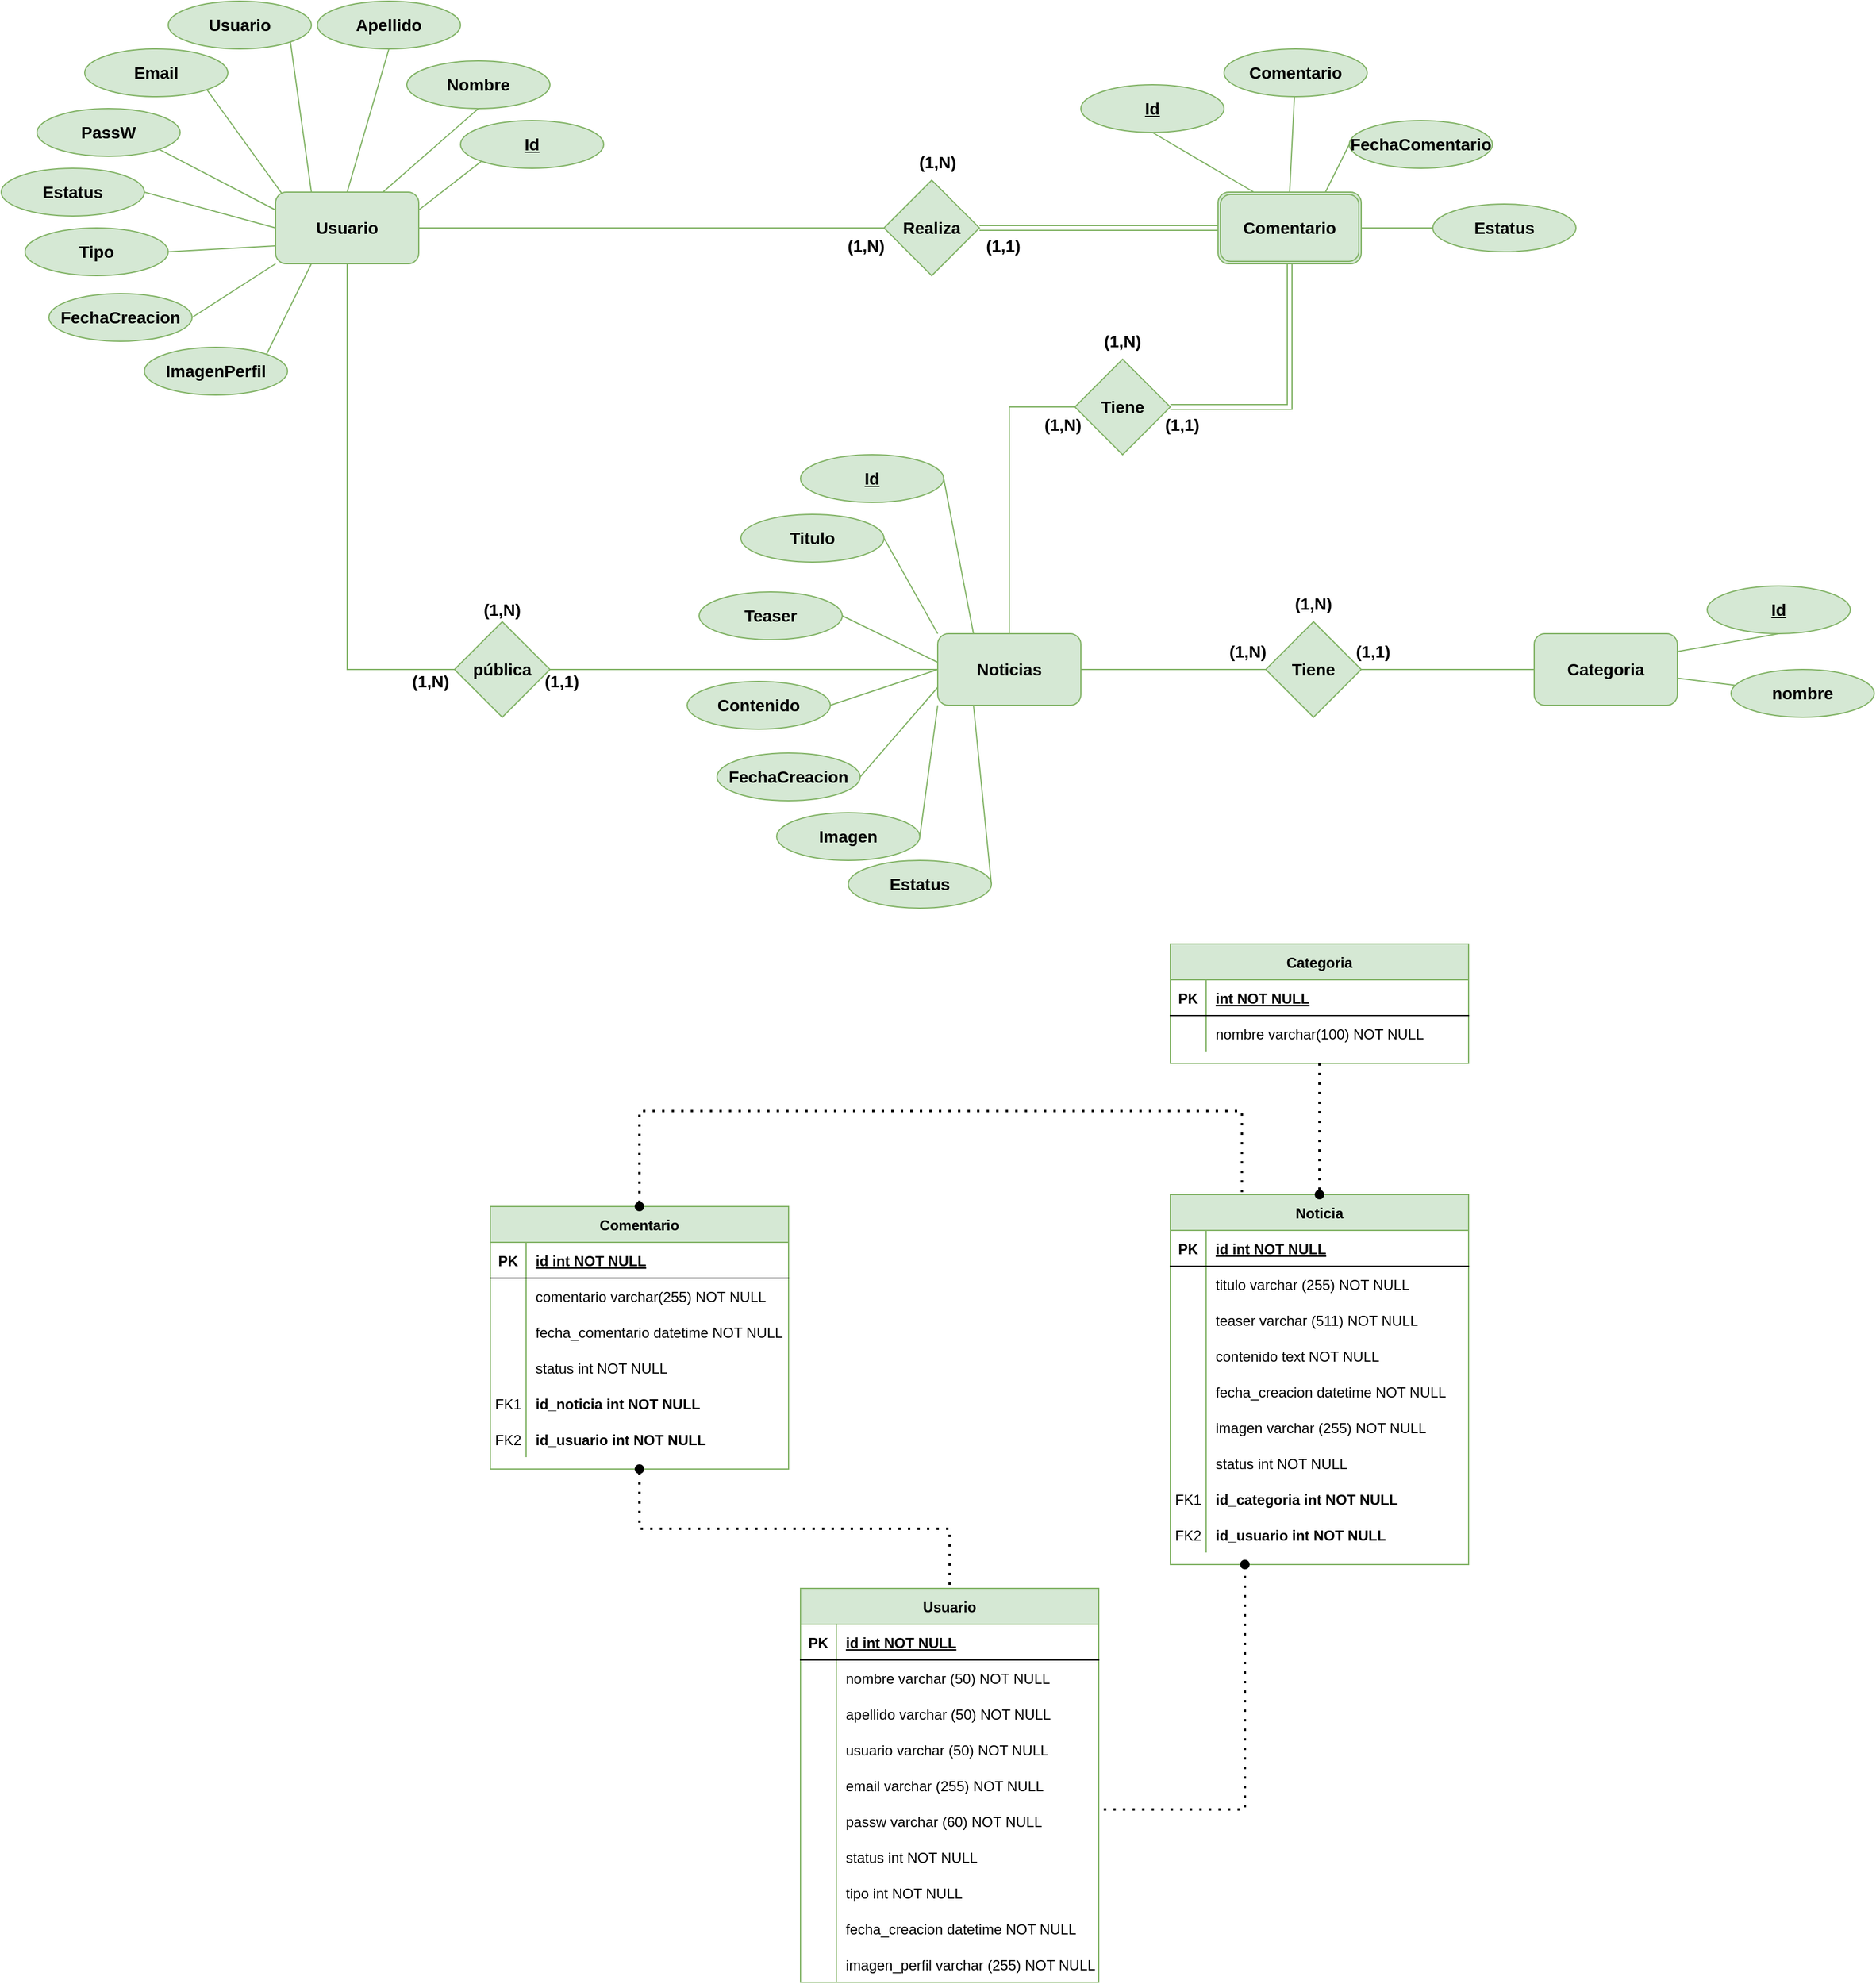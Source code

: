 <mxfile version="20.6.0" type="github">
  <diagram id="yN6iOvYe5Qdf1nTJ3J4i" name="Página-1">
    <mxGraphModel dx="3122" dy="1862" grid="1" gridSize="10" guides="1" tooltips="1" connect="1" arrows="1" fold="1" page="1" pageScale="1" pageWidth="850" pageHeight="1100" math="0" shadow="0" extFonts="Permanent Marker^https://fonts.googleapis.com/css?family=Permanent+Marker">
      <root>
        <mxCell id="0" />
        <mxCell id="1" parent="0" />
        <mxCell id="peJY58UMKQyecSpsiy6I-1" value="Comentario" style="shape=table;startSize=30;container=1;collapsible=1;childLayout=tableLayout;fixedRows=1;rowLines=0;fontStyle=1;align=center;resizeLast=1;fillColor=#d5e8d4;strokeColor=#82b366;" parent="1" vertex="1">
          <mxGeometry x="-490" y="10" width="250" height="220" as="geometry" />
        </mxCell>
        <mxCell id="peJY58UMKQyecSpsiy6I-2" value="" style="shape=partialRectangle;collapsible=0;dropTarget=0;pointerEvents=0;fillColor=none;points=[[0,0.5],[1,0.5]];portConstraint=eastwest;top=0;left=0;right=0;bottom=1;" parent="peJY58UMKQyecSpsiy6I-1" vertex="1">
          <mxGeometry y="30" width="250" height="30" as="geometry" />
        </mxCell>
        <mxCell id="peJY58UMKQyecSpsiy6I-3" value="PK" style="shape=partialRectangle;overflow=hidden;connectable=0;fillColor=none;top=0;left=0;bottom=0;right=0;fontStyle=1;" parent="peJY58UMKQyecSpsiy6I-2" vertex="1">
          <mxGeometry width="30" height="30" as="geometry">
            <mxRectangle width="30" height="30" as="alternateBounds" />
          </mxGeometry>
        </mxCell>
        <mxCell id="peJY58UMKQyecSpsiy6I-4" value="id int NOT NULL " style="shape=partialRectangle;overflow=hidden;connectable=0;fillColor=none;top=0;left=0;bottom=0;right=0;align=left;spacingLeft=6;fontStyle=5;" parent="peJY58UMKQyecSpsiy6I-2" vertex="1">
          <mxGeometry x="30" width="220" height="30" as="geometry">
            <mxRectangle width="220" height="30" as="alternateBounds" />
          </mxGeometry>
        </mxCell>
        <mxCell id="peJY58UMKQyecSpsiy6I-5" value="" style="shape=partialRectangle;collapsible=0;dropTarget=0;pointerEvents=0;fillColor=none;points=[[0,0.5],[1,0.5]];portConstraint=eastwest;top=0;left=0;right=0;bottom=0;" parent="peJY58UMKQyecSpsiy6I-1" vertex="1">
          <mxGeometry y="60" width="250" height="30" as="geometry" />
        </mxCell>
        <mxCell id="peJY58UMKQyecSpsiy6I-6" value="" style="shape=partialRectangle;overflow=hidden;connectable=0;fillColor=none;top=0;left=0;bottom=0;right=0;" parent="peJY58UMKQyecSpsiy6I-5" vertex="1">
          <mxGeometry width="30" height="30" as="geometry">
            <mxRectangle width="30" height="30" as="alternateBounds" />
          </mxGeometry>
        </mxCell>
        <mxCell id="peJY58UMKQyecSpsiy6I-7" value="comentario varchar(255) NOT NULL" style="shape=partialRectangle;overflow=hidden;connectable=0;fillColor=none;top=0;left=0;bottom=0;right=0;align=left;spacingLeft=6;" parent="peJY58UMKQyecSpsiy6I-5" vertex="1">
          <mxGeometry x="30" width="220" height="30" as="geometry">
            <mxRectangle width="220" height="30" as="alternateBounds" />
          </mxGeometry>
        </mxCell>
        <mxCell id="peJY58UMKQyecSpsiy6I-8" value="" style="shape=partialRectangle;collapsible=0;dropTarget=0;pointerEvents=0;fillColor=none;points=[[0,0.5],[1,0.5]];portConstraint=eastwest;top=0;left=0;right=0;bottom=0;" parent="peJY58UMKQyecSpsiy6I-1" vertex="1">
          <mxGeometry y="90" width="250" height="30" as="geometry" />
        </mxCell>
        <mxCell id="peJY58UMKQyecSpsiy6I-9" value="" style="shape=partialRectangle;overflow=hidden;connectable=0;fillColor=none;top=0;left=0;bottom=0;right=0;" parent="peJY58UMKQyecSpsiy6I-8" vertex="1">
          <mxGeometry width="30" height="30" as="geometry">
            <mxRectangle width="30" height="30" as="alternateBounds" />
          </mxGeometry>
        </mxCell>
        <mxCell id="peJY58UMKQyecSpsiy6I-10" value="fecha_comentario datetime NOT NULL" style="shape=partialRectangle;overflow=hidden;connectable=0;fillColor=none;top=0;left=0;bottom=0;right=0;align=left;spacingLeft=6;" parent="peJY58UMKQyecSpsiy6I-8" vertex="1">
          <mxGeometry x="30" width="220" height="30" as="geometry">
            <mxRectangle width="220" height="30" as="alternateBounds" />
          </mxGeometry>
        </mxCell>
        <mxCell id="peJY58UMKQyecSpsiy6I-11" value="" style="shape=partialRectangle;collapsible=0;dropTarget=0;pointerEvents=0;fillColor=none;points=[[0,0.5],[1,0.5]];portConstraint=eastwest;top=0;left=0;right=0;bottom=0;" parent="peJY58UMKQyecSpsiy6I-1" vertex="1">
          <mxGeometry y="120" width="250" height="30" as="geometry" />
        </mxCell>
        <mxCell id="peJY58UMKQyecSpsiy6I-12" value="" style="shape=partialRectangle;overflow=hidden;connectable=0;fillColor=none;top=0;left=0;bottom=0;right=0;" parent="peJY58UMKQyecSpsiy6I-11" vertex="1">
          <mxGeometry width="30" height="30" as="geometry">
            <mxRectangle width="30" height="30" as="alternateBounds" />
          </mxGeometry>
        </mxCell>
        <mxCell id="peJY58UMKQyecSpsiy6I-13" value="status int NOT NULL" style="shape=partialRectangle;overflow=hidden;connectable=0;fillColor=none;top=0;left=0;bottom=0;right=0;align=left;spacingLeft=6;" parent="peJY58UMKQyecSpsiy6I-11" vertex="1">
          <mxGeometry x="30" width="220" height="30" as="geometry">
            <mxRectangle width="220" height="30" as="alternateBounds" />
          </mxGeometry>
        </mxCell>
        <mxCell id="peJY58UMKQyecSpsiy6I-14" value="" style="shape=partialRectangle;collapsible=0;dropTarget=0;pointerEvents=0;fillColor=none;points=[[0,0.5],[1,0.5]];portConstraint=eastwest;top=0;left=0;right=0;bottom=0;" parent="peJY58UMKQyecSpsiy6I-1" vertex="1">
          <mxGeometry y="150" width="250" height="30" as="geometry" />
        </mxCell>
        <mxCell id="peJY58UMKQyecSpsiy6I-15" value="" style="shape=partialRectangle;overflow=hidden;connectable=0;fillColor=none;top=0;left=0;bottom=0;right=0;" parent="peJY58UMKQyecSpsiy6I-14" vertex="1">
          <mxGeometry width="30" height="30" as="geometry">
            <mxRectangle width="30" height="30" as="alternateBounds" />
          </mxGeometry>
        </mxCell>
        <mxCell id="peJY58UMKQyecSpsiy6I-16" value="id_noticia int NOT NULL" style="shape=partialRectangle;overflow=hidden;connectable=0;fillColor=none;top=0;left=0;bottom=0;right=0;align=left;spacingLeft=6;fontStyle=1" parent="peJY58UMKQyecSpsiy6I-14" vertex="1">
          <mxGeometry x="30" width="220" height="30" as="geometry">
            <mxRectangle width="220" height="30" as="alternateBounds" />
          </mxGeometry>
        </mxCell>
        <mxCell id="peJY58UMKQyecSpsiy6I-17" value="" style="shape=partialRectangle;collapsible=0;dropTarget=0;pointerEvents=0;fillColor=none;points=[[0,0.5],[1,0.5]];portConstraint=eastwest;top=0;left=0;right=0;bottom=0;" parent="peJY58UMKQyecSpsiy6I-1" vertex="1">
          <mxGeometry y="180" width="250" height="30" as="geometry" />
        </mxCell>
        <mxCell id="peJY58UMKQyecSpsiy6I-18" value="" style="shape=partialRectangle;overflow=hidden;connectable=0;fillColor=none;top=0;left=0;bottom=0;right=0;" parent="peJY58UMKQyecSpsiy6I-17" vertex="1">
          <mxGeometry width="30" height="30" as="geometry">
            <mxRectangle width="30" height="30" as="alternateBounds" />
          </mxGeometry>
        </mxCell>
        <mxCell id="peJY58UMKQyecSpsiy6I-19" value="id_usuario int NOT NULL" style="shape=partialRectangle;overflow=hidden;connectable=0;fillColor=none;top=0;left=0;bottom=0;right=0;align=left;spacingLeft=6;fontStyle=1" parent="peJY58UMKQyecSpsiy6I-17" vertex="1">
          <mxGeometry x="30" width="220" height="30" as="geometry">
            <mxRectangle width="220" height="30" as="alternateBounds" />
          </mxGeometry>
        </mxCell>
        <mxCell id="peJY58UMKQyecSpsiy6I-20" value="Noticia" style="shape=table;startSize=30;container=1;collapsible=1;childLayout=tableLayout;fixedRows=1;rowLines=0;fontStyle=1;align=center;resizeLast=1;fillColor=#d5e8d4;strokeColor=#82b366;" parent="1" vertex="1">
          <mxGeometry x="80" width="250" height="310" as="geometry" />
        </mxCell>
        <mxCell id="peJY58UMKQyecSpsiy6I-21" value="" style="shape=partialRectangle;collapsible=0;dropTarget=0;pointerEvents=0;fillColor=none;points=[[0,0.5],[1,0.5]];portConstraint=eastwest;top=0;left=0;right=0;bottom=1;" parent="peJY58UMKQyecSpsiy6I-20" vertex="1">
          <mxGeometry y="30" width="250" height="30" as="geometry" />
        </mxCell>
        <mxCell id="peJY58UMKQyecSpsiy6I-22" value="PK" style="shape=partialRectangle;overflow=hidden;connectable=0;fillColor=none;top=0;left=0;bottom=0;right=0;fontStyle=1;" parent="peJY58UMKQyecSpsiy6I-21" vertex="1">
          <mxGeometry width="30" height="30" as="geometry">
            <mxRectangle width="30" height="30" as="alternateBounds" />
          </mxGeometry>
        </mxCell>
        <mxCell id="peJY58UMKQyecSpsiy6I-23" value="id int NOT NULL " style="shape=partialRectangle;overflow=hidden;connectable=0;fillColor=none;top=0;left=0;bottom=0;right=0;align=left;spacingLeft=6;fontStyle=5;" parent="peJY58UMKQyecSpsiy6I-21" vertex="1">
          <mxGeometry x="30" width="220" height="30" as="geometry">
            <mxRectangle width="220" height="30" as="alternateBounds" />
          </mxGeometry>
        </mxCell>
        <mxCell id="peJY58UMKQyecSpsiy6I-24" value="" style="shape=partialRectangle;collapsible=0;dropTarget=0;pointerEvents=0;fillColor=none;points=[[0,0.5],[1,0.5]];portConstraint=eastwest;top=0;left=0;right=0;bottom=0;" parent="peJY58UMKQyecSpsiy6I-20" vertex="1">
          <mxGeometry y="60" width="250" height="30" as="geometry" />
        </mxCell>
        <mxCell id="peJY58UMKQyecSpsiy6I-25" value="" style="shape=partialRectangle;overflow=hidden;connectable=0;fillColor=none;top=0;left=0;bottom=0;right=0;" parent="peJY58UMKQyecSpsiy6I-24" vertex="1">
          <mxGeometry width="30" height="30" as="geometry">
            <mxRectangle width="30" height="30" as="alternateBounds" />
          </mxGeometry>
        </mxCell>
        <mxCell id="peJY58UMKQyecSpsiy6I-26" value="titulo varchar (255) NOT NULL" style="shape=partialRectangle;overflow=hidden;connectable=0;fillColor=none;top=0;left=0;bottom=0;right=0;align=left;spacingLeft=6;" parent="peJY58UMKQyecSpsiy6I-24" vertex="1">
          <mxGeometry x="30" width="220" height="30" as="geometry">
            <mxRectangle width="220" height="30" as="alternateBounds" />
          </mxGeometry>
        </mxCell>
        <mxCell id="peJY58UMKQyecSpsiy6I-27" value="" style="shape=partialRectangle;collapsible=0;dropTarget=0;pointerEvents=0;fillColor=none;points=[[0,0.5],[1,0.5]];portConstraint=eastwest;top=0;left=0;right=0;bottom=0;" parent="peJY58UMKQyecSpsiy6I-20" vertex="1">
          <mxGeometry y="90" width="250" height="30" as="geometry" />
        </mxCell>
        <mxCell id="peJY58UMKQyecSpsiy6I-28" value="" style="shape=partialRectangle;overflow=hidden;connectable=0;fillColor=none;top=0;left=0;bottom=0;right=0;" parent="peJY58UMKQyecSpsiy6I-27" vertex="1">
          <mxGeometry width="30" height="30" as="geometry">
            <mxRectangle width="30" height="30" as="alternateBounds" />
          </mxGeometry>
        </mxCell>
        <mxCell id="peJY58UMKQyecSpsiy6I-29" value="teaser varchar (511) NOT NULL" style="shape=partialRectangle;overflow=hidden;connectable=0;fillColor=none;top=0;left=0;bottom=0;right=0;align=left;spacingLeft=6;" parent="peJY58UMKQyecSpsiy6I-27" vertex="1">
          <mxGeometry x="30" width="220" height="30" as="geometry">
            <mxRectangle width="220" height="30" as="alternateBounds" />
          </mxGeometry>
        </mxCell>
        <mxCell id="peJY58UMKQyecSpsiy6I-30" value="" style="shape=partialRectangle;collapsible=0;dropTarget=0;pointerEvents=0;fillColor=none;points=[[0,0.5],[1,0.5]];portConstraint=eastwest;top=0;left=0;right=0;bottom=0;" parent="peJY58UMKQyecSpsiy6I-20" vertex="1">
          <mxGeometry y="120" width="250" height="30" as="geometry" />
        </mxCell>
        <mxCell id="peJY58UMKQyecSpsiy6I-31" value="" style="shape=partialRectangle;overflow=hidden;connectable=0;fillColor=none;top=0;left=0;bottom=0;right=0;" parent="peJY58UMKQyecSpsiy6I-30" vertex="1">
          <mxGeometry width="30" height="30" as="geometry">
            <mxRectangle width="30" height="30" as="alternateBounds" />
          </mxGeometry>
        </mxCell>
        <mxCell id="peJY58UMKQyecSpsiy6I-32" value="contenido text NOT NULL" style="shape=partialRectangle;overflow=hidden;connectable=0;fillColor=none;top=0;left=0;bottom=0;right=0;align=left;spacingLeft=6;" parent="peJY58UMKQyecSpsiy6I-30" vertex="1">
          <mxGeometry x="30" width="220" height="30" as="geometry">
            <mxRectangle width="220" height="30" as="alternateBounds" />
          </mxGeometry>
        </mxCell>
        <mxCell id="peJY58UMKQyecSpsiy6I-33" value="" style="shape=partialRectangle;collapsible=0;dropTarget=0;pointerEvents=0;fillColor=none;points=[[0,0.5],[1,0.5]];portConstraint=eastwest;top=0;left=0;right=0;bottom=0;" parent="peJY58UMKQyecSpsiy6I-20" vertex="1">
          <mxGeometry y="150" width="250" height="30" as="geometry" />
        </mxCell>
        <mxCell id="peJY58UMKQyecSpsiy6I-34" value="" style="shape=partialRectangle;overflow=hidden;connectable=0;fillColor=none;top=0;left=0;bottom=0;right=0;" parent="peJY58UMKQyecSpsiy6I-33" vertex="1">
          <mxGeometry width="30" height="30" as="geometry">
            <mxRectangle width="30" height="30" as="alternateBounds" />
          </mxGeometry>
        </mxCell>
        <mxCell id="peJY58UMKQyecSpsiy6I-35" value="fecha_creacion datetime NOT NULL" style="shape=partialRectangle;overflow=hidden;connectable=0;fillColor=none;top=0;left=0;bottom=0;right=0;align=left;spacingLeft=6;" parent="peJY58UMKQyecSpsiy6I-33" vertex="1">
          <mxGeometry x="30" width="220" height="30" as="geometry">
            <mxRectangle width="220" height="30" as="alternateBounds" />
          </mxGeometry>
        </mxCell>
        <mxCell id="peJY58UMKQyecSpsiy6I-36" value="" style="shape=partialRectangle;collapsible=0;dropTarget=0;pointerEvents=0;fillColor=none;points=[[0,0.5],[1,0.5]];portConstraint=eastwest;top=0;left=0;right=0;bottom=0;" parent="peJY58UMKQyecSpsiy6I-20" vertex="1">
          <mxGeometry y="180" width="250" height="30" as="geometry" />
        </mxCell>
        <mxCell id="peJY58UMKQyecSpsiy6I-37" value="" style="shape=partialRectangle;overflow=hidden;connectable=0;fillColor=none;top=0;left=0;bottom=0;right=0;" parent="peJY58UMKQyecSpsiy6I-36" vertex="1">
          <mxGeometry width="30" height="30" as="geometry">
            <mxRectangle width="30" height="30" as="alternateBounds" />
          </mxGeometry>
        </mxCell>
        <mxCell id="peJY58UMKQyecSpsiy6I-38" value="imagen varchar (255) NOT NULL" style="shape=partialRectangle;overflow=hidden;connectable=0;fillColor=none;top=0;left=0;bottom=0;right=0;align=left;spacingLeft=6;" parent="peJY58UMKQyecSpsiy6I-36" vertex="1">
          <mxGeometry x="30" width="220" height="30" as="geometry">
            <mxRectangle width="220" height="30" as="alternateBounds" />
          </mxGeometry>
        </mxCell>
        <mxCell id="peJY58UMKQyecSpsiy6I-39" value="" style="shape=partialRectangle;collapsible=0;dropTarget=0;pointerEvents=0;fillColor=none;points=[[0,0.5],[1,0.5]];portConstraint=eastwest;top=0;left=0;right=0;bottom=0;" parent="peJY58UMKQyecSpsiy6I-20" vertex="1">
          <mxGeometry y="210" width="250" height="30" as="geometry" />
        </mxCell>
        <mxCell id="peJY58UMKQyecSpsiy6I-40" value="" style="shape=partialRectangle;overflow=hidden;connectable=0;fillColor=none;top=0;left=0;bottom=0;right=0;" parent="peJY58UMKQyecSpsiy6I-39" vertex="1">
          <mxGeometry width="30" height="30" as="geometry">
            <mxRectangle width="30" height="30" as="alternateBounds" />
          </mxGeometry>
        </mxCell>
        <mxCell id="peJY58UMKQyecSpsiy6I-41" value="status int NOT NULL" style="shape=partialRectangle;overflow=hidden;connectable=0;fillColor=none;top=0;left=0;bottom=0;right=0;align=left;spacingLeft=6;" parent="peJY58UMKQyecSpsiy6I-39" vertex="1">
          <mxGeometry x="30" width="220" height="30" as="geometry">
            <mxRectangle width="220" height="30" as="alternateBounds" />
          </mxGeometry>
        </mxCell>
        <mxCell id="peJY58UMKQyecSpsiy6I-42" value="" style="shape=partialRectangle;collapsible=0;dropTarget=0;pointerEvents=0;fillColor=none;points=[[0,0.5],[1,0.5]];portConstraint=eastwest;top=0;left=0;right=0;bottom=0;" parent="peJY58UMKQyecSpsiy6I-20" vertex="1">
          <mxGeometry y="240" width="250" height="30" as="geometry" />
        </mxCell>
        <mxCell id="peJY58UMKQyecSpsiy6I-43" value="FK1" style="shape=partialRectangle;overflow=hidden;connectable=0;fillColor=none;top=0;left=0;bottom=0;right=0;" parent="peJY58UMKQyecSpsiy6I-42" vertex="1">
          <mxGeometry width="30" height="30" as="geometry">
            <mxRectangle width="30" height="30" as="alternateBounds" />
          </mxGeometry>
        </mxCell>
        <mxCell id="peJY58UMKQyecSpsiy6I-44" value="id_categoria int NOT NULL" style="shape=partialRectangle;overflow=hidden;connectable=0;fillColor=none;top=0;left=0;bottom=0;right=0;align=left;spacingLeft=6;fontStyle=1" parent="peJY58UMKQyecSpsiy6I-42" vertex="1">
          <mxGeometry x="30" width="220" height="30" as="geometry">
            <mxRectangle width="220" height="30" as="alternateBounds" />
          </mxGeometry>
        </mxCell>
        <mxCell id="2p5wsxLzij-L3OVKS2zf-18" value="" style="shape=partialRectangle;collapsible=0;dropTarget=0;pointerEvents=0;fillColor=none;points=[[0,0.5],[1,0.5]];portConstraint=eastwest;top=0;left=0;right=0;bottom=0;" parent="peJY58UMKQyecSpsiy6I-20" vertex="1">
          <mxGeometry y="270" width="250" height="30" as="geometry" />
        </mxCell>
        <mxCell id="2p5wsxLzij-L3OVKS2zf-19" value="FK2" style="shape=partialRectangle;overflow=hidden;connectable=0;fillColor=none;top=0;left=0;bottom=0;right=0;" parent="2p5wsxLzij-L3OVKS2zf-18" vertex="1">
          <mxGeometry width="30" height="30" as="geometry">
            <mxRectangle width="30" height="30" as="alternateBounds" />
          </mxGeometry>
        </mxCell>
        <mxCell id="2p5wsxLzij-L3OVKS2zf-20" value="id_usuario int NOT NULL" style="shape=partialRectangle;overflow=hidden;connectable=0;fillColor=none;top=0;left=0;bottom=0;right=0;align=left;spacingLeft=6;fontStyle=1" parent="2p5wsxLzij-L3OVKS2zf-18" vertex="1">
          <mxGeometry x="30" width="220" height="30" as="geometry">
            <mxRectangle width="220" height="30" as="alternateBounds" />
          </mxGeometry>
        </mxCell>
        <mxCell id="peJY58UMKQyecSpsiy6I-45" value="Usuario" style="shape=table;startSize=30;container=1;collapsible=1;childLayout=tableLayout;fixedRows=1;rowLines=0;fontStyle=1;align=center;resizeLast=1;fillColor=#d5e8d4;strokeColor=#82b366;" parent="1" vertex="1">
          <mxGeometry x="-230" y="330" width="250" height="330" as="geometry" />
        </mxCell>
        <mxCell id="peJY58UMKQyecSpsiy6I-46" value="" style="shape=partialRectangle;collapsible=0;dropTarget=0;pointerEvents=0;fillColor=none;points=[[0,0.5],[1,0.5]];portConstraint=eastwest;top=0;left=0;right=0;bottom=1;" parent="peJY58UMKQyecSpsiy6I-45" vertex="1">
          <mxGeometry y="30" width="250" height="30" as="geometry" />
        </mxCell>
        <mxCell id="peJY58UMKQyecSpsiy6I-47" value="PK" style="shape=partialRectangle;overflow=hidden;connectable=0;fillColor=none;top=0;left=0;bottom=0;right=0;fontStyle=1;" parent="peJY58UMKQyecSpsiy6I-46" vertex="1">
          <mxGeometry width="30" height="30" as="geometry">
            <mxRectangle width="30" height="30" as="alternateBounds" />
          </mxGeometry>
        </mxCell>
        <mxCell id="peJY58UMKQyecSpsiy6I-48" value="id int NOT NULL " style="shape=partialRectangle;overflow=hidden;connectable=0;fillColor=none;top=0;left=0;bottom=0;right=0;align=left;spacingLeft=6;fontStyle=5;" parent="peJY58UMKQyecSpsiy6I-46" vertex="1">
          <mxGeometry x="30" width="220" height="30" as="geometry">
            <mxRectangle width="220" height="30" as="alternateBounds" />
          </mxGeometry>
        </mxCell>
        <mxCell id="peJY58UMKQyecSpsiy6I-49" value="" style="shape=partialRectangle;collapsible=0;dropTarget=0;pointerEvents=0;fillColor=none;points=[[0,0.5],[1,0.5]];portConstraint=eastwest;top=0;left=0;right=0;bottom=0;" parent="peJY58UMKQyecSpsiy6I-45" vertex="1">
          <mxGeometry y="60" width="250" height="30" as="geometry" />
        </mxCell>
        <mxCell id="peJY58UMKQyecSpsiy6I-50" value="" style="shape=partialRectangle;overflow=hidden;connectable=0;fillColor=none;top=0;left=0;bottom=0;right=0;" parent="peJY58UMKQyecSpsiy6I-49" vertex="1">
          <mxGeometry width="30" height="30" as="geometry">
            <mxRectangle width="30" height="30" as="alternateBounds" />
          </mxGeometry>
        </mxCell>
        <mxCell id="peJY58UMKQyecSpsiy6I-51" value="nombre varchar (50) NOT NULL" style="shape=partialRectangle;overflow=hidden;connectable=0;fillColor=none;top=0;left=0;bottom=0;right=0;align=left;spacingLeft=6;" parent="peJY58UMKQyecSpsiy6I-49" vertex="1">
          <mxGeometry x="30" width="220" height="30" as="geometry">
            <mxRectangle width="220" height="30" as="alternateBounds" />
          </mxGeometry>
        </mxCell>
        <mxCell id="peJY58UMKQyecSpsiy6I-52" value="" style="shape=partialRectangle;collapsible=0;dropTarget=0;pointerEvents=0;fillColor=none;points=[[0,0.5],[1,0.5]];portConstraint=eastwest;top=0;left=0;right=0;bottom=0;" parent="peJY58UMKQyecSpsiy6I-45" vertex="1">
          <mxGeometry y="90" width="250" height="30" as="geometry" />
        </mxCell>
        <mxCell id="peJY58UMKQyecSpsiy6I-53" value="" style="shape=partialRectangle;overflow=hidden;connectable=0;fillColor=none;top=0;left=0;bottom=0;right=0;" parent="peJY58UMKQyecSpsiy6I-52" vertex="1">
          <mxGeometry width="30" height="30" as="geometry">
            <mxRectangle width="30" height="30" as="alternateBounds" />
          </mxGeometry>
        </mxCell>
        <mxCell id="peJY58UMKQyecSpsiy6I-54" value="apellido varchar (50) NOT NULL" style="shape=partialRectangle;overflow=hidden;connectable=0;fillColor=none;top=0;left=0;bottom=0;right=0;align=left;spacingLeft=6;" parent="peJY58UMKQyecSpsiy6I-52" vertex="1">
          <mxGeometry x="30" width="220" height="30" as="geometry">
            <mxRectangle width="220" height="30" as="alternateBounds" />
          </mxGeometry>
        </mxCell>
        <mxCell id="peJY58UMKQyecSpsiy6I-55" value="" style="shape=partialRectangle;collapsible=0;dropTarget=0;pointerEvents=0;fillColor=none;points=[[0,0.5],[1,0.5]];portConstraint=eastwest;top=0;left=0;right=0;bottom=0;" parent="peJY58UMKQyecSpsiy6I-45" vertex="1">
          <mxGeometry y="120" width="250" height="30" as="geometry" />
        </mxCell>
        <mxCell id="peJY58UMKQyecSpsiy6I-56" value="" style="shape=partialRectangle;overflow=hidden;connectable=0;fillColor=none;top=0;left=0;bottom=0;right=0;" parent="peJY58UMKQyecSpsiy6I-55" vertex="1">
          <mxGeometry width="30" height="30" as="geometry">
            <mxRectangle width="30" height="30" as="alternateBounds" />
          </mxGeometry>
        </mxCell>
        <mxCell id="peJY58UMKQyecSpsiy6I-57" value="usuario varchar (50) NOT NULL" style="shape=partialRectangle;overflow=hidden;connectable=0;fillColor=none;top=0;left=0;bottom=0;right=0;align=left;spacingLeft=6;" parent="peJY58UMKQyecSpsiy6I-55" vertex="1">
          <mxGeometry x="30" width="220" height="30" as="geometry">
            <mxRectangle width="220" height="30" as="alternateBounds" />
          </mxGeometry>
        </mxCell>
        <mxCell id="peJY58UMKQyecSpsiy6I-58" value="" style="shape=partialRectangle;collapsible=0;dropTarget=0;pointerEvents=0;fillColor=none;points=[[0,0.5],[1,0.5]];portConstraint=eastwest;top=0;left=0;right=0;bottom=0;" parent="peJY58UMKQyecSpsiy6I-45" vertex="1">
          <mxGeometry y="150" width="250" height="30" as="geometry" />
        </mxCell>
        <mxCell id="peJY58UMKQyecSpsiy6I-59" value="" style="shape=partialRectangle;overflow=hidden;connectable=0;fillColor=none;top=0;left=0;bottom=0;right=0;" parent="peJY58UMKQyecSpsiy6I-58" vertex="1">
          <mxGeometry width="30" height="30" as="geometry">
            <mxRectangle width="30" height="30" as="alternateBounds" />
          </mxGeometry>
        </mxCell>
        <mxCell id="peJY58UMKQyecSpsiy6I-60" value="email varchar (255) NOT NULL" style="shape=partialRectangle;overflow=hidden;connectable=0;fillColor=none;top=0;left=0;bottom=0;right=0;align=left;spacingLeft=6;" parent="peJY58UMKQyecSpsiy6I-58" vertex="1">
          <mxGeometry x="30" width="220" height="30" as="geometry">
            <mxRectangle width="220" height="30" as="alternateBounds" />
          </mxGeometry>
        </mxCell>
        <mxCell id="peJY58UMKQyecSpsiy6I-61" value="" style="shape=partialRectangle;collapsible=0;dropTarget=0;pointerEvents=0;fillColor=none;points=[[0,0.5],[1,0.5]];portConstraint=eastwest;top=0;left=0;right=0;bottom=0;" parent="peJY58UMKQyecSpsiy6I-45" vertex="1">
          <mxGeometry y="180" width="250" height="30" as="geometry" />
        </mxCell>
        <mxCell id="peJY58UMKQyecSpsiy6I-62" value="" style="shape=partialRectangle;overflow=hidden;connectable=0;fillColor=none;top=0;left=0;bottom=0;right=0;" parent="peJY58UMKQyecSpsiy6I-61" vertex="1">
          <mxGeometry width="30" height="30" as="geometry">
            <mxRectangle width="30" height="30" as="alternateBounds" />
          </mxGeometry>
        </mxCell>
        <mxCell id="peJY58UMKQyecSpsiy6I-63" value="passw varchar (60) NOT NULL" style="shape=partialRectangle;overflow=hidden;connectable=0;fillColor=none;top=0;left=0;bottom=0;right=0;align=left;spacingLeft=6;" parent="peJY58UMKQyecSpsiy6I-61" vertex="1">
          <mxGeometry x="30" width="220" height="30" as="geometry">
            <mxRectangle width="220" height="30" as="alternateBounds" />
          </mxGeometry>
        </mxCell>
        <mxCell id="peJY58UMKQyecSpsiy6I-64" value="" style="shape=partialRectangle;collapsible=0;dropTarget=0;pointerEvents=0;fillColor=none;points=[[0,0.5],[1,0.5]];portConstraint=eastwest;top=0;left=0;right=0;bottom=0;" parent="peJY58UMKQyecSpsiy6I-45" vertex="1">
          <mxGeometry y="210" width="250" height="30" as="geometry" />
        </mxCell>
        <mxCell id="peJY58UMKQyecSpsiy6I-65" value="" style="shape=partialRectangle;overflow=hidden;connectable=0;fillColor=none;top=0;left=0;bottom=0;right=0;" parent="peJY58UMKQyecSpsiy6I-64" vertex="1">
          <mxGeometry width="30" height="30" as="geometry">
            <mxRectangle width="30" height="30" as="alternateBounds" />
          </mxGeometry>
        </mxCell>
        <mxCell id="peJY58UMKQyecSpsiy6I-66" value="status int NOT NULL" style="shape=partialRectangle;overflow=hidden;connectable=0;fillColor=none;top=0;left=0;bottom=0;right=0;align=left;spacingLeft=6;" parent="peJY58UMKQyecSpsiy6I-64" vertex="1">
          <mxGeometry x="30" width="220" height="30" as="geometry">
            <mxRectangle width="220" height="30" as="alternateBounds" />
          </mxGeometry>
        </mxCell>
        <mxCell id="peJY58UMKQyecSpsiy6I-67" value="" style="shape=partialRectangle;collapsible=0;dropTarget=0;pointerEvents=0;fillColor=none;points=[[0,0.5],[1,0.5]];portConstraint=eastwest;top=0;left=0;right=0;bottom=0;" parent="peJY58UMKQyecSpsiy6I-45" vertex="1">
          <mxGeometry y="240" width="250" height="30" as="geometry" />
        </mxCell>
        <mxCell id="peJY58UMKQyecSpsiy6I-68" value="" style="shape=partialRectangle;overflow=hidden;connectable=0;fillColor=none;top=0;left=0;bottom=0;right=0;" parent="peJY58UMKQyecSpsiy6I-67" vertex="1">
          <mxGeometry width="30" height="30" as="geometry">
            <mxRectangle width="30" height="30" as="alternateBounds" />
          </mxGeometry>
        </mxCell>
        <mxCell id="peJY58UMKQyecSpsiy6I-69" value="tipo int NOT NULL" style="shape=partialRectangle;overflow=hidden;connectable=0;fillColor=none;top=0;left=0;bottom=0;right=0;align=left;spacingLeft=6;" parent="peJY58UMKQyecSpsiy6I-67" vertex="1">
          <mxGeometry x="30" width="220" height="30" as="geometry">
            <mxRectangle width="220" height="30" as="alternateBounds" />
          </mxGeometry>
        </mxCell>
        <mxCell id="peJY58UMKQyecSpsiy6I-70" value="" style="shape=partialRectangle;collapsible=0;dropTarget=0;pointerEvents=0;fillColor=none;points=[[0,0.5],[1,0.5]];portConstraint=eastwest;top=0;left=0;right=0;bottom=0;" parent="peJY58UMKQyecSpsiy6I-45" vertex="1">
          <mxGeometry y="270" width="250" height="30" as="geometry" />
        </mxCell>
        <mxCell id="peJY58UMKQyecSpsiy6I-71" value="" style="shape=partialRectangle;overflow=hidden;connectable=0;fillColor=none;top=0;left=0;bottom=0;right=0;" parent="peJY58UMKQyecSpsiy6I-70" vertex="1">
          <mxGeometry width="30" height="30" as="geometry">
            <mxRectangle width="30" height="30" as="alternateBounds" />
          </mxGeometry>
        </mxCell>
        <mxCell id="peJY58UMKQyecSpsiy6I-72" value="fecha_creacion datetime NOT NULL" style="shape=partialRectangle;overflow=hidden;connectable=0;fillColor=none;top=0;left=0;bottom=0;right=0;align=left;spacingLeft=6;" parent="peJY58UMKQyecSpsiy6I-70" vertex="1">
          <mxGeometry x="30" width="220" height="30" as="geometry">
            <mxRectangle width="220" height="30" as="alternateBounds" />
          </mxGeometry>
        </mxCell>
        <mxCell id="peJY58UMKQyecSpsiy6I-73" value="" style="shape=partialRectangle;collapsible=0;dropTarget=0;pointerEvents=0;fillColor=none;points=[[0,0.5],[1,0.5]];portConstraint=eastwest;top=0;left=0;right=0;bottom=0;" parent="peJY58UMKQyecSpsiy6I-45" vertex="1">
          <mxGeometry y="300" width="250" height="30" as="geometry" />
        </mxCell>
        <mxCell id="peJY58UMKQyecSpsiy6I-74" value="" style="shape=partialRectangle;overflow=hidden;connectable=0;fillColor=none;top=0;left=0;bottom=0;right=0;" parent="peJY58UMKQyecSpsiy6I-73" vertex="1">
          <mxGeometry width="30" height="30" as="geometry">
            <mxRectangle width="30" height="30" as="alternateBounds" />
          </mxGeometry>
        </mxCell>
        <mxCell id="peJY58UMKQyecSpsiy6I-75" value="imagen_perfil varchar (255) NOT NULL" style="shape=partialRectangle;overflow=hidden;connectable=0;fillColor=none;top=0;left=0;bottom=0;right=0;align=left;spacingLeft=6;" parent="peJY58UMKQyecSpsiy6I-73" vertex="1">
          <mxGeometry x="30" width="220" height="30" as="geometry">
            <mxRectangle width="220" height="30" as="alternateBounds" />
          </mxGeometry>
        </mxCell>
        <mxCell id="peJY58UMKQyecSpsiy6I-76" value="Categoria" style="shape=table;startSize=30;container=1;collapsible=1;childLayout=tableLayout;fixedRows=1;rowLines=0;fontStyle=1;align=center;resizeLast=1;fillColor=#d5e8d4;strokeColor=#82b366;" parent="1" vertex="1">
          <mxGeometry x="80" y="-210" width="250" height="100" as="geometry" />
        </mxCell>
        <mxCell id="peJY58UMKQyecSpsiy6I-77" value="" style="shape=partialRectangle;collapsible=0;dropTarget=0;pointerEvents=0;fillColor=none;points=[[0,0.5],[1,0.5]];portConstraint=eastwest;top=0;left=0;right=0;bottom=1;" parent="peJY58UMKQyecSpsiy6I-76" vertex="1">
          <mxGeometry y="30" width="250" height="30" as="geometry" />
        </mxCell>
        <mxCell id="peJY58UMKQyecSpsiy6I-78" value="PK" style="shape=partialRectangle;overflow=hidden;connectable=0;fillColor=none;top=0;left=0;bottom=0;right=0;fontStyle=1;" parent="peJY58UMKQyecSpsiy6I-77" vertex="1">
          <mxGeometry width="30" height="30" as="geometry">
            <mxRectangle width="30" height="30" as="alternateBounds" />
          </mxGeometry>
        </mxCell>
        <mxCell id="peJY58UMKQyecSpsiy6I-79" value="int NOT NULL " style="shape=partialRectangle;overflow=hidden;connectable=0;fillColor=none;top=0;left=0;bottom=0;right=0;align=left;spacingLeft=6;fontStyle=5;" parent="peJY58UMKQyecSpsiy6I-77" vertex="1">
          <mxGeometry x="30" width="220" height="30" as="geometry">
            <mxRectangle width="220" height="30" as="alternateBounds" />
          </mxGeometry>
        </mxCell>
        <mxCell id="peJY58UMKQyecSpsiy6I-80" value="" style="shape=partialRectangle;collapsible=0;dropTarget=0;pointerEvents=0;fillColor=none;points=[[0,0.5],[1,0.5]];portConstraint=eastwest;top=0;left=0;right=0;bottom=0;" parent="peJY58UMKQyecSpsiy6I-76" vertex="1">
          <mxGeometry y="60" width="250" height="30" as="geometry" />
        </mxCell>
        <mxCell id="peJY58UMKQyecSpsiy6I-81" value="" style="shape=partialRectangle;overflow=hidden;connectable=0;fillColor=none;top=0;left=0;bottom=0;right=0;" parent="peJY58UMKQyecSpsiy6I-80" vertex="1">
          <mxGeometry width="30" height="30" as="geometry">
            <mxRectangle width="30" height="30" as="alternateBounds" />
          </mxGeometry>
        </mxCell>
        <mxCell id="peJY58UMKQyecSpsiy6I-82" value="nombre varchar(100) NOT NULL" style="shape=partialRectangle;overflow=hidden;connectable=0;fillColor=none;top=0;left=0;bottom=0;right=0;align=left;spacingLeft=6;" parent="peJY58UMKQyecSpsiy6I-80" vertex="1">
          <mxGeometry x="30" width="220" height="30" as="geometry">
            <mxRectangle width="220" height="30" as="alternateBounds" />
          </mxGeometry>
        </mxCell>
        <mxCell id="peJY58UMKQyecSpsiy6I-83" style="edgeStyle=orthogonalEdgeStyle;rounded=0;orthogonalLoop=1;jettySize=auto;html=1;exitX=1;exitY=0.5;exitDx=0;exitDy=0;entryX=0;entryY=0.5;entryDx=0;entryDy=0;fontSize=14;endArrow=none;endFill=0;fillColor=#d5e8d4;strokeColor=#82b366;" parent="1" source="peJY58UMKQyecSpsiy6I-84" target="peJY58UMKQyecSpsiy6I-146" edge="1">
          <mxGeometry relative="1" as="geometry" />
        </mxCell>
        <mxCell id="2p5wsxLzij-L3OVKS2zf-23" style="edgeStyle=orthogonalEdgeStyle;rounded=0;orthogonalLoop=1;jettySize=auto;html=1;exitX=0.5;exitY=1;exitDx=0;exitDy=0;entryX=0;entryY=0.5;entryDx=0;entryDy=0;fontSize=18;endArrow=none;endFill=0;fillColor=#d5e8d4;strokeColor=#82b366;" parent="1" source="peJY58UMKQyecSpsiy6I-84" target="2p5wsxLzij-L3OVKS2zf-21" edge="1">
          <mxGeometry relative="1" as="geometry" />
        </mxCell>
        <mxCell id="peJY58UMKQyecSpsiy6I-85" style="edgeStyle=orthogonalEdgeStyle;rounded=0;orthogonalLoop=1;jettySize=auto;html=1;exitX=0.5;exitY=0;exitDx=0;exitDy=0;fontSize=14;endArrow=none;endFill=0;fillColor=#d5e8d4;strokeColor=#82b366;entryX=0;entryY=0.5;entryDx=0;entryDy=0;" parent="1" source="peJY58UMKQyecSpsiy6I-87" target="peJY58UMKQyecSpsiy6I-141" edge="1">
          <mxGeometry relative="1" as="geometry">
            <mxPoint x="-55" y="-590" as="targetPoint" />
          </mxGeometry>
        </mxCell>
        <mxCell id="peJY58UMKQyecSpsiy6I-86" style="edgeStyle=orthogonalEdgeStyle;rounded=0;orthogonalLoop=1;jettySize=auto;html=1;exitX=0;exitY=0.5;exitDx=0;exitDy=0;fontSize=14;endArrow=none;endFill=0;fillColor=#d5e8d4;strokeColor=#82b366;shape=link;entryX=1;entryY=0.5;entryDx=0;entryDy=0;" parent="1" source="peJY58UMKQyecSpsiy6I-90" target="peJY58UMKQyecSpsiy6I-146" edge="1">
          <mxGeometry relative="1" as="geometry">
            <mxPoint x="50" y="-790" as="targetPoint" />
          </mxGeometry>
        </mxCell>
        <mxCell id="peJY58UMKQyecSpsiy6I-87" value="&lt;font style=&quot;font-size: 14px;&quot;&gt;&lt;b&gt;Noticias&lt;/b&gt;&lt;/font&gt;" style="rounded=1;whiteSpace=wrap;html=1;fillColor=#d5e8d4;strokeColor=#82b366;" parent="1" vertex="1">
          <mxGeometry x="-115" y="-470" width="120" height="60" as="geometry" />
        </mxCell>
        <mxCell id="peJY58UMKQyecSpsiy6I-88" value="&lt;span style=&quot;font-size: 14px;&quot;&gt;&lt;b&gt;Categoria&lt;/b&gt;&lt;/span&gt;" style="rounded=1;whiteSpace=wrap;html=1;fillColor=#d5e8d4;strokeColor=#82b366;" parent="1" vertex="1">
          <mxGeometry x="385" y="-470" width="120" height="60" as="geometry" />
        </mxCell>
        <mxCell id="peJY58UMKQyecSpsiy6I-89" style="edgeStyle=orthogonalEdgeStyle;rounded=0;orthogonalLoop=1;jettySize=auto;html=1;entryX=1;entryY=0.5;entryDx=0;entryDy=0;fontSize=14;endArrow=none;endFill=0;fillColor=#d5e8d4;strokeColor=#82b366;exitX=0.5;exitY=1;exitDx=0;exitDy=0;shape=link;" parent="1" source="peJY58UMKQyecSpsiy6I-90" target="peJY58UMKQyecSpsiy6I-141" edge="1">
          <mxGeometry relative="1" as="geometry" />
        </mxCell>
        <mxCell id="peJY58UMKQyecSpsiy6I-90" value="&lt;b&gt;Comentario&lt;/b&gt;" style="shape=ext;double=1;rounded=1;whiteSpace=wrap;html=1;strokeColor=#82b366;fontSize=14;fillColor=#d5e8d4;" parent="1" vertex="1">
          <mxGeometry x="120" y="-840" width="120" height="60" as="geometry" />
        </mxCell>
        <mxCell id="peJY58UMKQyecSpsiy6I-91" style="rounded=0;orthogonalLoop=1;jettySize=auto;html=1;exitX=1;exitY=0.5;exitDx=0;exitDy=0;fontSize=14;strokeColor=none;endArrow=none;endFill=0;" parent="1" source="peJY58UMKQyecSpsiy6I-93" target="peJY58UMKQyecSpsiy6I-84" edge="1">
          <mxGeometry relative="1" as="geometry" />
        </mxCell>
        <mxCell id="peJY58UMKQyecSpsiy6I-92" style="edgeStyle=none;rounded=0;orthogonalLoop=1;jettySize=auto;html=1;exitX=0;exitY=1;exitDx=0;exitDy=0;fontSize=14;endArrow=none;endFill=0;fillColor=#d5e8d4;strokeColor=#82b366;entryX=1;entryY=0.25;entryDx=0;entryDy=0;" parent="1" source="peJY58UMKQyecSpsiy6I-93" target="peJY58UMKQyecSpsiy6I-84" edge="1">
          <mxGeometry relative="1" as="geometry">
            <mxPoint x="-670" y="-830" as="targetPoint" />
          </mxGeometry>
        </mxCell>
        <mxCell id="peJY58UMKQyecSpsiy6I-93" value="&lt;b&gt;&lt;u&gt;Id&lt;/u&gt;&lt;/b&gt;" style="ellipse;whiteSpace=wrap;html=1;strokeColor=#82b366;fontSize=14;fillColor=#d5e8d4;" parent="1" vertex="1">
          <mxGeometry x="-515" y="-900" width="120" height="40" as="geometry" />
        </mxCell>
        <mxCell id="peJY58UMKQyecSpsiy6I-94" style="edgeStyle=none;rounded=0;orthogonalLoop=1;jettySize=auto;html=1;exitX=0.5;exitY=1;exitDx=0;exitDy=0;fontSize=14;endArrow=none;endFill=0;entryX=0.75;entryY=0;entryDx=0;entryDy=0;fillColor=#d5e8d4;strokeColor=#82b366;" parent="1" source="peJY58UMKQyecSpsiy6I-95" target="peJY58UMKQyecSpsiy6I-84" edge="1">
          <mxGeometry relative="1" as="geometry">
            <mxPoint x="-680" y="-860" as="targetPoint" />
          </mxGeometry>
        </mxCell>
        <mxCell id="peJY58UMKQyecSpsiy6I-95" value="&lt;b&gt;Nombre&lt;/b&gt;" style="ellipse;whiteSpace=wrap;html=1;strokeColor=#82b366;fontSize=14;fillColor=#d5e8d4;" parent="1" vertex="1">
          <mxGeometry x="-560" y="-950" width="120" height="40" as="geometry" />
        </mxCell>
        <mxCell id="peJY58UMKQyecSpsiy6I-96" style="edgeStyle=none;rounded=0;orthogonalLoop=1;jettySize=auto;html=1;exitX=0.5;exitY=1;exitDx=0;exitDy=0;entryX=0.5;entryY=0;entryDx=0;entryDy=0;fontSize=14;endArrow=none;endFill=0;fillColor=#d5e8d4;strokeColor=#82b366;" parent="1" source="peJY58UMKQyecSpsiy6I-97" target="peJY58UMKQyecSpsiy6I-84" edge="1">
          <mxGeometry relative="1" as="geometry" />
        </mxCell>
        <mxCell id="peJY58UMKQyecSpsiy6I-97" value="&lt;b&gt;Apellido&lt;/b&gt;" style="ellipse;whiteSpace=wrap;html=1;strokeColor=#82b366;fontSize=14;fillColor=#d5e8d4;" parent="1" vertex="1">
          <mxGeometry x="-635" y="-1000" width="120" height="40" as="geometry" />
        </mxCell>
        <mxCell id="peJY58UMKQyecSpsiy6I-98" style="edgeStyle=none;rounded=0;orthogonalLoop=1;jettySize=auto;html=1;fontSize=14;endArrow=none;endFill=0;exitX=1;exitY=1;exitDx=0;exitDy=0;fillColor=#d5e8d4;strokeColor=#82b366;" parent="1" source="peJY58UMKQyecSpsiy6I-99" edge="1">
          <mxGeometry relative="1" as="geometry">
            <mxPoint x="-640" y="-840" as="targetPoint" />
          </mxGeometry>
        </mxCell>
        <mxCell id="peJY58UMKQyecSpsiy6I-99" value="&lt;b&gt;Usuario&lt;br&gt;&lt;/b&gt;" style="ellipse;whiteSpace=wrap;html=1;strokeColor=#82b366;fontSize=14;fillColor=#d5e8d4;" parent="1" vertex="1">
          <mxGeometry x="-760" y="-1000" width="120" height="40" as="geometry" />
        </mxCell>
        <mxCell id="peJY58UMKQyecSpsiy6I-100" style="edgeStyle=none;rounded=0;orthogonalLoop=1;jettySize=auto;html=1;exitX=1;exitY=1;exitDx=0;exitDy=0;fontSize=14;endArrow=none;endFill=0;fillColor=#d5e8d4;strokeColor=#82b366;entryX=0;entryY=0.25;entryDx=0;entryDy=0;" parent="1" source="peJY58UMKQyecSpsiy6I-101" target="peJY58UMKQyecSpsiy6I-84" edge="1">
          <mxGeometry relative="1" as="geometry">
            <mxPoint x="-550" y="-850" as="targetPoint" />
          </mxGeometry>
        </mxCell>
        <mxCell id="peJY58UMKQyecSpsiy6I-101" value="&lt;b&gt;PassW&lt;/b&gt;" style="ellipse;whiteSpace=wrap;html=1;strokeColor=#82b366;fontSize=14;fillColor=#d5e8d4;" parent="1" vertex="1">
          <mxGeometry x="-870" y="-910" width="120" height="40" as="geometry" />
        </mxCell>
        <mxCell id="peJY58UMKQyecSpsiy6I-102" style="edgeStyle=none;rounded=0;orthogonalLoop=1;jettySize=auto;html=1;exitX=1;exitY=1;exitDx=0;exitDy=0;fontSize=14;endArrow=none;endFill=0;entryX=0.05;entryY=0.036;entryDx=0;entryDy=0;fillColor=#d5e8d4;strokeColor=#82b366;entryPerimeter=0;" parent="1" source="peJY58UMKQyecSpsiy6I-103" target="peJY58UMKQyecSpsiy6I-84" edge="1">
          <mxGeometry relative="1" as="geometry">
            <mxPoint x="-540" y="-840" as="targetPoint" />
          </mxGeometry>
        </mxCell>
        <mxCell id="peJY58UMKQyecSpsiy6I-103" value="&lt;b&gt;Email&lt;/b&gt;" style="ellipse;whiteSpace=wrap;html=1;strokeColor=#82b366;fontSize=14;fillColor=#d5e8d4;" parent="1" vertex="1">
          <mxGeometry x="-830" y="-960" width="120" height="40" as="geometry" />
        </mxCell>
        <mxCell id="peJY58UMKQyecSpsiy6I-104" style="edgeStyle=none;rounded=0;orthogonalLoop=1;jettySize=auto;html=1;exitX=1;exitY=0;exitDx=0;exitDy=0;entryX=0.25;entryY=1;entryDx=0;entryDy=0;fontSize=14;endArrow=none;endFill=0;fillColor=#d5e8d4;strokeColor=#82b366;" parent="1" source="peJY58UMKQyecSpsiy6I-105" target="peJY58UMKQyecSpsiy6I-84" edge="1">
          <mxGeometry relative="1" as="geometry" />
        </mxCell>
        <mxCell id="peJY58UMKQyecSpsiy6I-105" value="&lt;b&gt;ImagenPerfil&lt;/b&gt;" style="ellipse;whiteSpace=wrap;html=1;strokeColor=#82b366;fontSize=14;fillColor=#d5e8d4;" parent="1" vertex="1">
          <mxGeometry x="-780" y="-710" width="120" height="40" as="geometry" />
        </mxCell>
        <mxCell id="peJY58UMKQyecSpsiy6I-106" style="edgeStyle=none;rounded=0;orthogonalLoop=1;jettySize=auto;html=1;exitX=1;exitY=0.5;exitDx=0;exitDy=0;entryX=0;entryY=0.5;entryDx=0;entryDy=0;fontSize=14;endArrow=none;endFill=0;fillColor=#d5e8d4;strokeColor=#82b366;" parent="1" source="2p5wsxLzij-L3OVKS2zf-10" target="peJY58UMKQyecSpsiy6I-84" edge="1">
          <mxGeometry relative="1" as="geometry">
            <mxPoint x="-787.574" y="-825.858" as="sourcePoint" />
          </mxGeometry>
        </mxCell>
        <mxCell id="peJY58UMKQyecSpsiy6I-107" style="edgeStyle=none;rounded=0;orthogonalLoop=1;jettySize=auto;html=1;exitX=1;exitY=0.5;exitDx=0;exitDy=0;fontSize=14;endArrow=none;endFill=0;fillColor=#d5e8d4;strokeColor=#82b366;entryX=0;entryY=0.75;entryDx=0;entryDy=0;" parent="1" source="peJY58UMKQyecSpsiy6I-108" target="peJY58UMKQyecSpsiy6I-84" edge="1">
          <mxGeometry relative="1" as="geometry" />
        </mxCell>
        <mxCell id="peJY58UMKQyecSpsiy6I-108" value="&lt;b&gt;Tipo&lt;/b&gt;" style="ellipse;whiteSpace=wrap;html=1;strokeColor=#82b366;fontSize=14;fillColor=#d5e8d4;" parent="1" vertex="1">
          <mxGeometry x="-880" y="-810" width="120" height="40" as="geometry" />
        </mxCell>
        <mxCell id="peJY58UMKQyecSpsiy6I-110" style="edgeStyle=none;rounded=0;orthogonalLoop=1;jettySize=auto;html=1;exitX=1;exitY=0.5;exitDx=0;exitDy=0;fontSize=14;endArrow=none;endFill=0;fillColor=#d5e8d4;strokeColor=#82b366;entryX=0;entryY=1;entryDx=0;entryDy=0;" parent="1" source="peJY58UMKQyecSpsiy6I-111" target="peJY58UMKQyecSpsiy6I-84" edge="1">
          <mxGeometry relative="1" as="geometry" />
        </mxCell>
        <mxCell id="peJY58UMKQyecSpsiy6I-111" value="&lt;b&gt;FechaCreacion&lt;/b&gt;" style="ellipse;whiteSpace=wrap;html=1;strokeColor=#82b366;fontSize=14;fillColor=#d5e8d4;" parent="1" vertex="1">
          <mxGeometry x="-860" y="-755" width="120" height="40" as="geometry" />
        </mxCell>
        <mxCell id="peJY58UMKQyecSpsiy6I-112" style="edgeStyle=none;rounded=0;orthogonalLoop=1;jettySize=auto;html=1;exitX=0.5;exitY=1;exitDx=0;exitDy=0;entryX=0.25;entryY=0;entryDx=0;entryDy=0;fontSize=14;endArrow=none;endFill=0;fillColor=#d5e8d4;strokeColor=#82b366;" parent="1" source="peJY58UMKQyecSpsiy6I-113" target="peJY58UMKQyecSpsiy6I-90" edge="1">
          <mxGeometry relative="1" as="geometry">
            <mxPoint x="330" y="-920" as="targetPoint" />
          </mxGeometry>
        </mxCell>
        <mxCell id="peJY58UMKQyecSpsiy6I-113" value="&lt;b&gt;&lt;u&gt;Id&lt;/u&gt;&lt;/b&gt;" style="ellipse;whiteSpace=wrap;html=1;strokeColor=#82b366;fontSize=14;fillColor=#d5e8d4;" parent="1" vertex="1">
          <mxGeometry x="5" y="-930" width="120" height="40" as="geometry" />
        </mxCell>
        <mxCell id="peJY58UMKQyecSpsiy6I-114" value="" style="edgeStyle=none;rounded=0;orthogonalLoop=1;jettySize=auto;html=1;fontSize=14;endArrow=none;endFill=0;entryX=0.5;entryY=0;entryDx=0;entryDy=0;fillColor=#d5e8d4;strokeColor=#82b366;" parent="1" source="peJY58UMKQyecSpsiy6I-115" target="peJY58UMKQyecSpsiy6I-90" edge="1">
          <mxGeometry relative="1" as="geometry" />
        </mxCell>
        <mxCell id="peJY58UMKQyecSpsiy6I-115" value="&lt;b&gt;Comentario&lt;br&gt;&lt;/b&gt;" style="ellipse;whiteSpace=wrap;html=1;strokeColor=#82b366;fontSize=14;fillColor=#d5e8d4;" parent="1" vertex="1">
          <mxGeometry x="125" y="-960" width="120" height="40" as="geometry" />
        </mxCell>
        <mxCell id="peJY58UMKQyecSpsiy6I-116" style="edgeStyle=none;rounded=0;orthogonalLoop=1;jettySize=auto;html=1;exitX=0;exitY=0.5;exitDx=0;exitDy=0;fontSize=14;endArrow=none;endFill=0;fillColor=#d5e8d4;strokeColor=#82b366;entryX=0.75;entryY=0;entryDx=0;entryDy=0;" parent="1" source="peJY58UMKQyecSpsiy6I-117" target="peJY58UMKQyecSpsiy6I-90" edge="1">
          <mxGeometry relative="1" as="geometry">
            <mxPoint x="120" y="-820" as="targetPoint" />
          </mxGeometry>
        </mxCell>
        <mxCell id="peJY58UMKQyecSpsiy6I-117" value="&lt;b&gt;FechaComentario&lt;/b&gt;" style="ellipse;whiteSpace=wrap;html=1;strokeColor=#82b366;fontSize=14;fillColor=#d5e8d4;" parent="1" vertex="1">
          <mxGeometry x="230" y="-900" width="120" height="40" as="geometry" />
        </mxCell>
        <mxCell id="peJY58UMKQyecSpsiy6I-118" style="edgeStyle=none;rounded=0;orthogonalLoop=1;jettySize=auto;html=1;exitX=1;exitY=0.5;exitDx=0;exitDy=0;fontSize=14;endArrow=none;endFill=0;fillColor=#d5e8d4;strokeColor=#82b366;entryX=0.25;entryY=0;entryDx=0;entryDy=0;" parent="1" source="peJY58UMKQyecSpsiy6I-119" target="peJY58UMKQyecSpsiy6I-87" edge="1">
          <mxGeometry relative="1" as="geometry">
            <mxPoint x="25" y="-540" as="targetPoint" />
          </mxGeometry>
        </mxCell>
        <mxCell id="peJY58UMKQyecSpsiy6I-119" value="&lt;b&gt;&lt;u&gt;Id&lt;/u&gt;&lt;/b&gt;" style="ellipse;whiteSpace=wrap;html=1;strokeColor=#82b366;fontSize=14;fillColor=#d5e8d4;" parent="1" vertex="1">
          <mxGeometry x="-230" y="-620" width="120" height="40" as="geometry" />
        </mxCell>
        <mxCell id="peJY58UMKQyecSpsiy6I-120" style="edgeStyle=none;rounded=0;orthogonalLoop=1;jettySize=auto;html=1;entryX=0;entryY=0;entryDx=0;entryDy=0;fontSize=14;endArrow=none;endFill=0;exitX=1;exitY=0.5;exitDx=0;exitDy=0;fillColor=#d5e8d4;strokeColor=#82b366;" parent="1" source="peJY58UMKQyecSpsiy6I-121" target="peJY58UMKQyecSpsiy6I-87" edge="1">
          <mxGeometry relative="1" as="geometry">
            <mxPoint x="5.0" y="-470.06" as="targetPoint" />
          </mxGeometry>
        </mxCell>
        <mxCell id="peJY58UMKQyecSpsiy6I-121" value="&lt;b&gt;Titulo&lt;br&gt;&lt;/b&gt;" style="ellipse;whiteSpace=wrap;html=1;strokeColor=#82b366;fontSize=14;fillColor=#d5e8d4;" parent="1" vertex="1">
          <mxGeometry x="-280" y="-570" width="120" height="40" as="geometry" />
        </mxCell>
        <mxCell id="peJY58UMKQyecSpsiy6I-122" style="edgeStyle=none;rounded=0;orthogonalLoop=1;jettySize=auto;html=1;fontSize=14;endArrow=none;endFill=0;exitX=1;exitY=0.5;exitDx=0;exitDy=0;fillColor=#d5e8d4;strokeColor=#82b366;" parent="1" source="peJY58UMKQyecSpsiy6I-123" edge="1">
          <mxGeometry relative="1" as="geometry">
            <mxPoint x="-115" y="-446" as="targetPoint" />
          </mxGeometry>
        </mxCell>
        <mxCell id="peJY58UMKQyecSpsiy6I-123" value="&lt;b&gt;Teaser&lt;/b&gt;" style="ellipse;whiteSpace=wrap;html=1;strokeColor=#82b366;fontSize=14;fillColor=#d5e8d4;" parent="1" vertex="1">
          <mxGeometry x="-315" y="-505" width="120" height="40" as="geometry" />
        </mxCell>
        <mxCell id="peJY58UMKQyecSpsiy6I-124" style="edgeStyle=none;rounded=0;orthogonalLoop=1;jettySize=auto;html=1;entryX=0;entryY=0.5;entryDx=0;entryDy=0;fontSize=14;endArrow=none;endFill=0;exitX=1;exitY=0.5;exitDx=0;exitDy=0;fillColor=#d5e8d4;strokeColor=#82b366;" parent="1" source="peJY58UMKQyecSpsiy6I-125" target="peJY58UMKQyecSpsiy6I-87" edge="1">
          <mxGeometry relative="1" as="geometry">
            <mxPoint x="25" y="-565" as="targetPoint" />
          </mxGeometry>
        </mxCell>
        <mxCell id="peJY58UMKQyecSpsiy6I-125" value="&lt;b&gt;Contenido&lt;br&gt;&lt;/b&gt;" style="ellipse;whiteSpace=wrap;html=1;strokeColor=#82b366;fontSize=14;fillColor=#d5e8d4;" parent="1" vertex="1">
          <mxGeometry x="-325" y="-430" width="120" height="40" as="geometry" />
        </mxCell>
        <mxCell id="peJY58UMKQyecSpsiy6I-126" style="edgeStyle=none;rounded=0;orthogonalLoop=1;jettySize=auto;html=1;entryX=0;entryY=1;entryDx=0;entryDy=0;fontSize=14;endArrow=none;endFill=0;exitX=1;exitY=0.5;exitDx=0;exitDy=0;fillColor=#d5e8d4;strokeColor=#82b366;" parent="1" source="peJY58UMKQyecSpsiy6I-127" target="peJY58UMKQyecSpsiy6I-87" edge="1">
          <mxGeometry relative="1" as="geometry">
            <mxPoint x="65" y="-447.5" as="targetPoint" />
          </mxGeometry>
        </mxCell>
        <mxCell id="peJY58UMKQyecSpsiy6I-127" value="&lt;b&gt;Imagen&lt;br&gt;&lt;/b&gt;" style="ellipse;whiteSpace=wrap;html=1;strokeColor=#82b366;fontSize=14;fillColor=#d5e8d4;" parent="1" vertex="1">
          <mxGeometry x="-250" y="-320" width="120" height="40" as="geometry" />
        </mxCell>
        <mxCell id="peJY58UMKQyecSpsiy6I-128" style="edgeStyle=none;rounded=0;orthogonalLoop=1;jettySize=auto;html=1;exitX=1;exitY=0.5;exitDx=0;exitDy=0;fontSize=14;endArrow=none;endFill=0;fillColor=#d5e8d4;strokeColor=#82b366;entryX=0;entryY=0.75;entryDx=0;entryDy=0;" parent="1" source="peJY58UMKQyecSpsiy6I-129" target="peJY58UMKQyecSpsiy6I-87" edge="1">
          <mxGeometry relative="1" as="geometry">
            <mxPoint x="35" y="-557.273" as="targetPoint" />
          </mxGeometry>
        </mxCell>
        <mxCell id="peJY58UMKQyecSpsiy6I-129" value="&lt;b&gt;FechaCreacion&lt;/b&gt;" style="ellipse;whiteSpace=wrap;html=1;strokeColor=#82b366;fontSize=14;fillColor=#d5e8d4;" parent="1" vertex="1">
          <mxGeometry x="-300" y="-370" width="120" height="40" as="geometry" />
        </mxCell>
        <mxCell id="peJY58UMKQyecSpsiy6I-130" style="edgeStyle=none;rounded=0;orthogonalLoop=1;jettySize=auto;html=1;exitX=1;exitY=0.5;exitDx=0;exitDy=0;fontSize=14;endArrow=none;endFill=0;fillColor=#d5e8d4;strokeColor=#82b366;entryX=0.25;entryY=1;entryDx=0;entryDy=0;" parent="1" source="2p5wsxLzij-L3OVKS2zf-11" target="peJY58UMKQyecSpsiy6I-87" edge="1">
          <mxGeometry relative="1" as="geometry">
            <mxPoint x="5" y="-470" as="targetPoint" />
            <mxPoint x="-105.0" y="-280" as="sourcePoint" />
          </mxGeometry>
        </mxCell>
        <mxCell id="peJY58UMKQyecSpsiy6I-132" style="edgeStyle=none;rounded=0;orthogonalLoop=1;jettySize=auto;html=1;exitX=0.5;exitY=1;exitDx=0;exitDy=0;entryX=1;entryY=0.25;entryDx=0;entryDy=0;fontSize=14;endArrow=none;endFill=0;fillColor=#d5e8d4;strokeColor=#82b366;" parent="1" source="peJY58UMKQyecSpsiy6I-133" target="peJY58UMKQyecSpsiy6I-88" edge="1">
          <mxGeometry relative="1" as="geometry">
            <mxPoint x="460" y="-330" as="targetPoint" />
          </mxGeometry>
        </mxCell>
        <mxCell id="peJY58UMKQyecSpsiy6I-133" value="&lt;b&gt;&lt;u&gt;Id&lt;/u&gt;&lt;/b&gt;" style="ellipse;whiteSpace=wrap;html=1;strokeColor=#82b366;fontSize=14;fillColor=#d5e8d4;" parent="1" vertex="1">
          <mxGeometry x="530" y="-510" width="120" height="40" as="geometry" />
        </mxCell>
        <mxCell id="peJY58UMKQyecSpsiy6I-134" value="" style="edgeStyle=none;rounded=0;orthogonalLoop=1;jettySize=auto;html=1;fontSize=14;endArrow=none;endFill=0;fillColor=#d5e8d4;strokeColor=#82b366;" parent="1" source="peJY58UMKQyecSpsiy6I-135" target="peJY58UMKQyecSpsiy6I-88" edge="1">
          <mxGeometry relative="1" as="geometry">
            <mxPoint x="490" y="-330" as="targetPoint" />
          </mxGeometry>
        </mxCell>
        <mxCell id="peJY58UMKQyecSpsiy6I-135" value="&lt;b&gt;nombre&lt;br&gt;&lt;/b&gt;" style="ellipse;whiteSpace=wrap;html=1;strokeColor=#82b366;fontSize=14;fillColor=#d5e8d4;" parent="1" vertex="1">
          <mxGeometry x="550" y="-440" width="120" height="40" as="geometry" />
        </mxCell>
        <mxCell id="peJY58UMKQyecSpsiy6I-136" style="edgeStyle=none;rounded=0;orthogonalLoop=1;jettySize=auto;html=1;exitX=0;exitY=0.5;exitDx=0;exitDy=0;entryX=1;entryY=0.5;entryDx=0;entryDy=0;fontSize=14;endArrow=none;endFill=0;fillColor=#d5e8d4;strokeColor=#82b366;" parent="1" source="peJY58UMKQyecSpsiy6I-138" target="peJY58UMKQyecSpsiy6I-87" edge="1">
          <mxGeometry relative="1" as="geometry" />
        </mxCell>
        <mxCell id="peJY58UMKQyecSpsiy6I-137" style="edgeStyle=none;rounded=0;orthogonalLoop=1;jettySize=auto;html=1;exitX=1;exitY=0.5;exitDx=0;exitDy=0;entryX=0;entryY=0.5;entryDx=0;entryDy=0;fontSize=14;endArrow=none;endFill=0;fillColor=#d5e8d4;strokeColor=#82b366;" parent="1" source="peJY58UMKQyecSpsiy6I-138" target="peJY58UMKQyecSpsiy6I-88" edge="1">
          <mxGeometry relative="1" as="geometry" />
        </mxCell>
        <mxCell id="peJY58UMKQyecSpsiy6I-138" value="&lt;b&gt;Tiene&lt;/b&gt;" style="rhombus;whiteSpace=wrap;html=1;strokeColor=#82b366;fontSize=14;fillColor=#d5e8d4;" parent="1" vertex="1">
          <mxGeometry x="160" y="-480" width="80" height="80" as="geometry" />
        </mxCell>
        <mxCell id="peJY58UMKQyecSpsiy6I-139" value="&lt;b&gt;(1,N)&lt;/b&gt;" style="text;html=1;strokeColor=none;fillColor=none;align=center;verticalAlign=middle;whiteSpace=wrap;rounded=0;fontSize=14;" parent="1" vertex="1">
          <mxGeometry x="115" y="-470" width="60" height="30" as="geometry" />
        </mxCell>
        <mxCell id="peJY58UMKQyecSpsiy6I-140" value="&lt;b&gt;(1,1)&lt;/b&gt;" style="text;html=1;strokeColor=none;fillColor=none;align=center;verticalAlign=middle;whiteSpace=wrap;rounded=0;fontSize=14;" parent="1" vertex="1">
          <mxGeometry x="220" y="-470" width="60" height="30" as="geometry" />
        </mxCell>
        <mxCell id="peJY58UMKQyecSpsiy6I-141" value="&lt;b&gt;Tiene&lt;/b&gt;" style="rhombus;whiteSpace=wrap;html=1;strokeColor=#82b366;fontSize=14;fillColor=#d5e8d4;" parent="1" vertex="1">
          <mxGeometry y="-700" width="80" height="80" as="geometry" />
        </mxCell>
        <mxCell id="peJY58UMKQyecSpsiy6I-142" value="&lt;b&gt;(1,N)&lt;/b&gt;" style="text;html=1;strokeColor=none;fillColor=none;align=center;verticalAlign=middle;whiteSpace=wrap;rounded=0;fontSize=14;rotation=0;" parent="1" vertex="1">
          <mxGeometry x="-40" y="-660" width="60" height="30" as="geometry" />
        </mxCell>
        <mxCell id="peJY58UMKQyecSpsiy6I-143" value="&lt;b&gt;(1,1)&lt;/b&gt;" style="text;html=1;strokeColor=none;fillColor=none;align=center;verticalAlign=middle;whiteSpace=wrap;rounded=0;fontSize=14;rotation=0;" parent="1" vertex="1">
          <mxGeometry x="60" y="-660" width="60" height="30" as="geometry" />
        </mxCell>
        <mxCell id="peJY58UMKQyecSpsiy6I-144" value="&lt;b&gt;(1,N)&lt;/b&gt;" style="text;html=1;strokeColor=none;fillColor=none;align=center;verticalAlign=middle;whiteSpace=wrap;rounded=0;fontSize=14;" parent="1" vertex="1">
          <mxGeometry x="170" y="-510" width="60" height="30" as="geometry" />
        </mxCell>
        <mxCell id="peJY58UMKQyecSpsiy6I-145" value="&lt;b&gt;(1,N)&lt;/b&gt;" style="text;html=1;strokeColor=none;fillColor=none;align=center;verticalAlign=middle;whiteSpace=wrap;rounded=0;fontSize=14;rotation=0;" parent="1" vertex="1">
          <mxGeometry x="10" y="-730" width="60" height="30" as="geometry" />
        </mxCell>
        <mxCell id="peJY58UMKQyecSpsiy6I-146" value="&lt;b&gt;Realiza&lt;/b&gt;" style="rhombus;whiteSpace=wrap;html=1;strokeColor=#82b366;fontSize=14;fillColor=#d5e8d4;" parent="1" vertex="1">
          <mxGeometry x="-160" y="-850" width="80" height="80" as="geometry" />
        </mxCell>
        <mxCell id="peJY58UMKQyecSpsiy6I-147" value="&lt;b&gt;(1,N)&lt;/b&gt;" style="text;html=1;strokeColor=none;fillColor=none;align=center;verticalAlign=middle;whiteSpace=wrap;rounded=0;fontSize=14;" parent="1" vertex="1">
          <mxGeometry x="-205" y="-810" width="60" height="30" as="geometry" />
        </mxCell>
        <mxCell id="peJY58UMKQyecSpsiy6I-148" value="&lt;b&gt;(1,1)&lt;/b&gt;" style="text;html=1;strokeColor=none;fillColor=none;align=center;verticalAlign=middle;whiteSpace=wrap;rounded=0;fontSize=14;" parent="1" vertex="1">
          <mxGeometry x="-90" y="-810" width="60" height="30" as="geometry" />
        </mxCell>
        <mxCell id="peJY58UMKQyecSpsiy6I-149" value="&lt;b&gt;(1,N)&lt;/b&gt;" style="text;html=1;strokeColor=none;fillColor=none;align=center;verticalAlign=middle;whiteSpace=wrap;rounded=0;fontSize=14;" parent="1" vertex="1">
          <mxGeometry x="-145" y="-880" width="60" height="30" as="geometry" />
        </mxCell>
        <mxCell id="peJY58UMKQyecSpsiy6I-150" style="edgeStyle=none;rounded=0;orthogonalLoop=1;jettySize=auto;html=1;exitX=0;exitY=0.5;exitDx=0;exitDy=0;fontSize=14;endArrow=none;endFill=0;fillColor=#d5e8d4;strokeColor=#82b366;entryX=1;entryY=0.5;entryDx=0;entryDy=0;" parent="1" source="2p5wsxLzij-L3OVKS2zf-12" target="peJY58UMKQyecSpsiy6I-90" edge="1">
          <mxGeometry relative="1" as="geometry">
            <mxPoint x="400" y="-830" as="targetPoint" />
            <mxPoint x="290.0" y="-810" as="sourcePoint" />
          </mxGeometry>
        </mxCell>
        <mxCell id="peJY58UMKQyecSpsiy6I-152" value="" style="endArrow=none;dashed=1;html=1;dashPattern=1 3;strokeWidth=2;rounded=0;fontSize=14;startArrow=oval;startFill=1;endFill=0;edgeStyle=orthogonalEdgeStyle;exitX=0.5;exitY=0;exitDx=0;exitDy=0;entryX=0.25;entryY=0;entryDx=0;entryDy=0;" parent="1" source="peJY58UMKQyecSpsiy6I-1" target="peJY58UMKQyecSpsiy6I-20" edge="1">
          <mxGeometry width="50" height="50" relative="1" as="geometry">
            <mxPoint x="-370.02" y="-30" as="sourcePoint" />
            <mxPoint x="139.98" y="-30" as="targetPoint" />
            <Array as="points">
              <mxPoint x="-365" y="-70" />
              <mxPoint x="140" y="-70" />
              <mxPoint x="140" />
            </Array>
          </mxGeometry>
        </mxCell>
        <mxCell id="peJY58UMKQyecSpsiy6I-153" value="" style="endArrow=oval;dashed=1;html=1;dashPattern=1 3;strokeWidth=2;rounded=0;fontSize=14;exitX=0.5;exitY=1;exitDx=0;exitDy=0;startArrow=none;startFill=0;endFill=1;entryX=0.5;entryY=0;entryDx=0;entryDy=0;" parent="1" source="peJY58UMKQyecSpsiy6I-76" target="peJY58UMKQyecSpsiy6I-20" edge="1">
          <mxGeometry width="50" height="50" relative="1" as="geometry">
            <mxPoint x="-355" y="10" as="sourcePoint" />
            <mxPoint x="150.0" y="10" as="targetPoint" />
          </mxGeometry>
        </mxCell>
        <mxCell id="peJY58UMKQyecSpsiy6I-154" value="" style="endArrow=none;dashed=1;html=1;dashPattern=1 3;strokeWidth=2;rounded=0;fontSize=14;exitX=0.5;exitY=1;exitDx=0;exitDy=0;startArrow=oval;startFill=1;endFill=0;entryX=0.5;entryY=0;entryDx=0;entryDy=0;edgeStyle=orthogonalEdgeStyle;" parent="1" source="peJY58UMKQyecSpsiy6I-1" target="peJY58UMKQyecSpsiy6I-45" edge="1">
          <mxGeometry width="50" height="50" relative="1" as="geometry">
            <mxPoint x="-105.87" y="210" as="sourcePoint" />
            <mxPoint x="-105.87" y="320" as="targetPoint" />
          </mxGeometry>
        </mxCell>
        <mxCell id="peJY58UMKQyecSpsiy6I-155" value="FK1" style="shape=partialRectangle;overflow=hidden;connectable=0;fillColor=none;top=0;left=0;bottom=0;right=0;" parent="1" vertex="1">
          <mxGeometry x="-490" y="160" width="30" height="30" as="geometry">
            <mxRectangle width="30" height="30" as="alternateBounds" />
          </mxGeometry>
        </mxCell>
        <mxCell id="peJY58UMKQyecSpsiy6I-156" value="FK2" style="shape=partialRectangle;overflow=hidden;connectable=0;fillColor=none;top=0;left=0;bottom=0;right=0;" parent="1" vertex="1">
          <mxGeometry x="-490" y="190" width="30" height="30" as="geometry">
            <mxRectangle width="30" height="30" as="alternateBounds" />
          </mxGeometry>
        </mxCell>
        <mxCell id="2p5wsxLzij-L3OVKS2zf-10" value="&lt;b&gt;Estatus&lt;/b&gt;" style="ellipse;whiteSpace=wrap;html=1;strokeColor=#82b366;fontSize=14;fillColor=#d5e8d4;" parent="1" vertex="1">
          <mxGeometry x="-900" y="-860" width="120" height="40" as="geometry" />
        </mxCell>
        <mxCell id="2p5wsxLzij-L3OVKS2zf-11" value="&lt;b&gt;Estatus&lt;/b&gt;" style="ellipse;whiteSpace=wrap;html=1;strokeColor=#82b366;fontSize=14;fillColor=#d5e8d4;" parent="1" vertex="1">
          <mxGeometry x="-190" y="-280" width="120" height="40" as="geometry" />
        </mxCell>
        <mxCell id="2p5wsxLzij-L3OVKS2zf-12" value="&lt;b&gt;Estatus&lt;/b&gt;" style="ellipse;whiteSpace=wrap;html=1;strokeColor=#82b366;fontSize=14;fillColor=#d5e8d4;" parent="1" vertex="1">
          <mxGeometry x="300" y="-830" width="120" height="40" as="geometry" />
        </mxCell>
        <mxCell id="2p5wsxLzij-L3OVKS2zf-17" value="" style="endArrow=oval;dashed=1;html=1;dashPattern=1 3;strokeWidth=2;rounded=0;fontSize=18;exitX=1.017;exitY=0.176;exitDx=0;exitDy=0;exitPerimeter=0;entryX=0.25;entryY=1;entryDx=0;entryDy=0;edgeStyle=orthogonalEdgeStyle;endFill=1;" parent="1" source="peJY58UMKQyecSpsiy6I-61" target="peJY58UMKQyecSpsiy6I-20" edge="1">
          <mxGeometry width="50" height="50" relative="1" as="geometry">
            <mxPoint x="170" y="380" as="sourcePoint" />
            <mxPoint x="220" y="330" as="targetPoint" />
          </mxGeometry>
        </mxCell>
        <mxCell id="2p5wsxLzij-L3OVKS2zf-22" style="rounded=0;orthogonalLoop=1;jettySize=auto;html=1;exitX=1;exitY=0.5;exitDx=0;exitDy=0;fontSize=18;endArrow=none;endFill=0;entryX=0;entryY=0.5;entryDx=0;entryDy=0;fillColor=#d5e8d4;strokeColor=#82b366;" parent="1" source="2p5wsxLzij-L3OVKS2zf-21" target="peJY58UMKQyecSpsiy6I-87" edge="1">
          <mxGeometry relative="1" as="geometry">
            <mxPoint x="-120" y="-440" as="targetPoint" />
          </mxGeometry>
        </mxCell>
        <mxCell id="2p5wsxLzij-L3OVKS2zf-21" value="&lt;b&gt;pública&lt;/b&gt;" style="rhombus;whiteSpace=wrap;html=1;strokeColor=#82b366;fontSize=14;fillColor=#d5e8d4;" parent="1" vertex="1">
          <mxGeometry x="-520" y="-480" width="80" height="80" as="geometry" />
        </mxCell>
        <mxCell id="2p5wsxLzij-L3OVKS2zf-24" value="&lt;b&gt;(1,N)&lt;/b&gt;" style="text;html=1;strokeColor=none;fillColor=none;align=center;verticalAlign=middle;whiteSpace=wrap;rounded=0;fontSize=14;rotation=0;" parent="1" vertex="1">
          <mxGeometry x="-510" y="-505" width="60" height="30" as="geometry" />
        </mxCell>
        <mxCell id="2p5wsxLzij-L3OVKS2zf-25" value="&lt;b&gt;(1,N)&lt;/b&gt;" style="text;html=1;strokeColor=none;fillColor=none;align=center;verticalAlign=middle;whiteSpace=wrap;rounded=0;fontSize=14;rotation=0;" parent="1" vertex="1">
          <mxGeometry x="-570" y="-445" width="60" height="30" as="geometry" />
        </mxCell>
        <mxCell id="2p5wsxLzij-L3OVKS2zf-26" value="&lt;b&gt;(1,1)&lt;/b&gt;" style="text;html=1;strokeColor=none;fillColor=none;align=center;verticalAlign=middle;whiteSpace=wrap;rounded=0;fontSize=14;" parent="1" vertex="1">
          <mxGeometry x="-460" y="-445" width="60" height="30" as="geometry" />
        </mxCell>
        <mxCell id="peJY58UMKQyecSpsiy6I-84" value="&lt;font style=&quot;font-size: 14px;&quot;&gt;&lt;b&gt;Usuario&lt;/b&gt;&lt;/font&gt;" style="rounded=1;whiteSpace=wrap;html=1;fillColor=#d5e8d4;strokeColor=#82b366;" parent="1" vertex="1">
          <mxGeometry x="-670" y="-840" width="120" height="60" as="geometry" />
        </mxCell>
      </root>
    </mxGraphModel>
  </diagram>
</mxfile>
